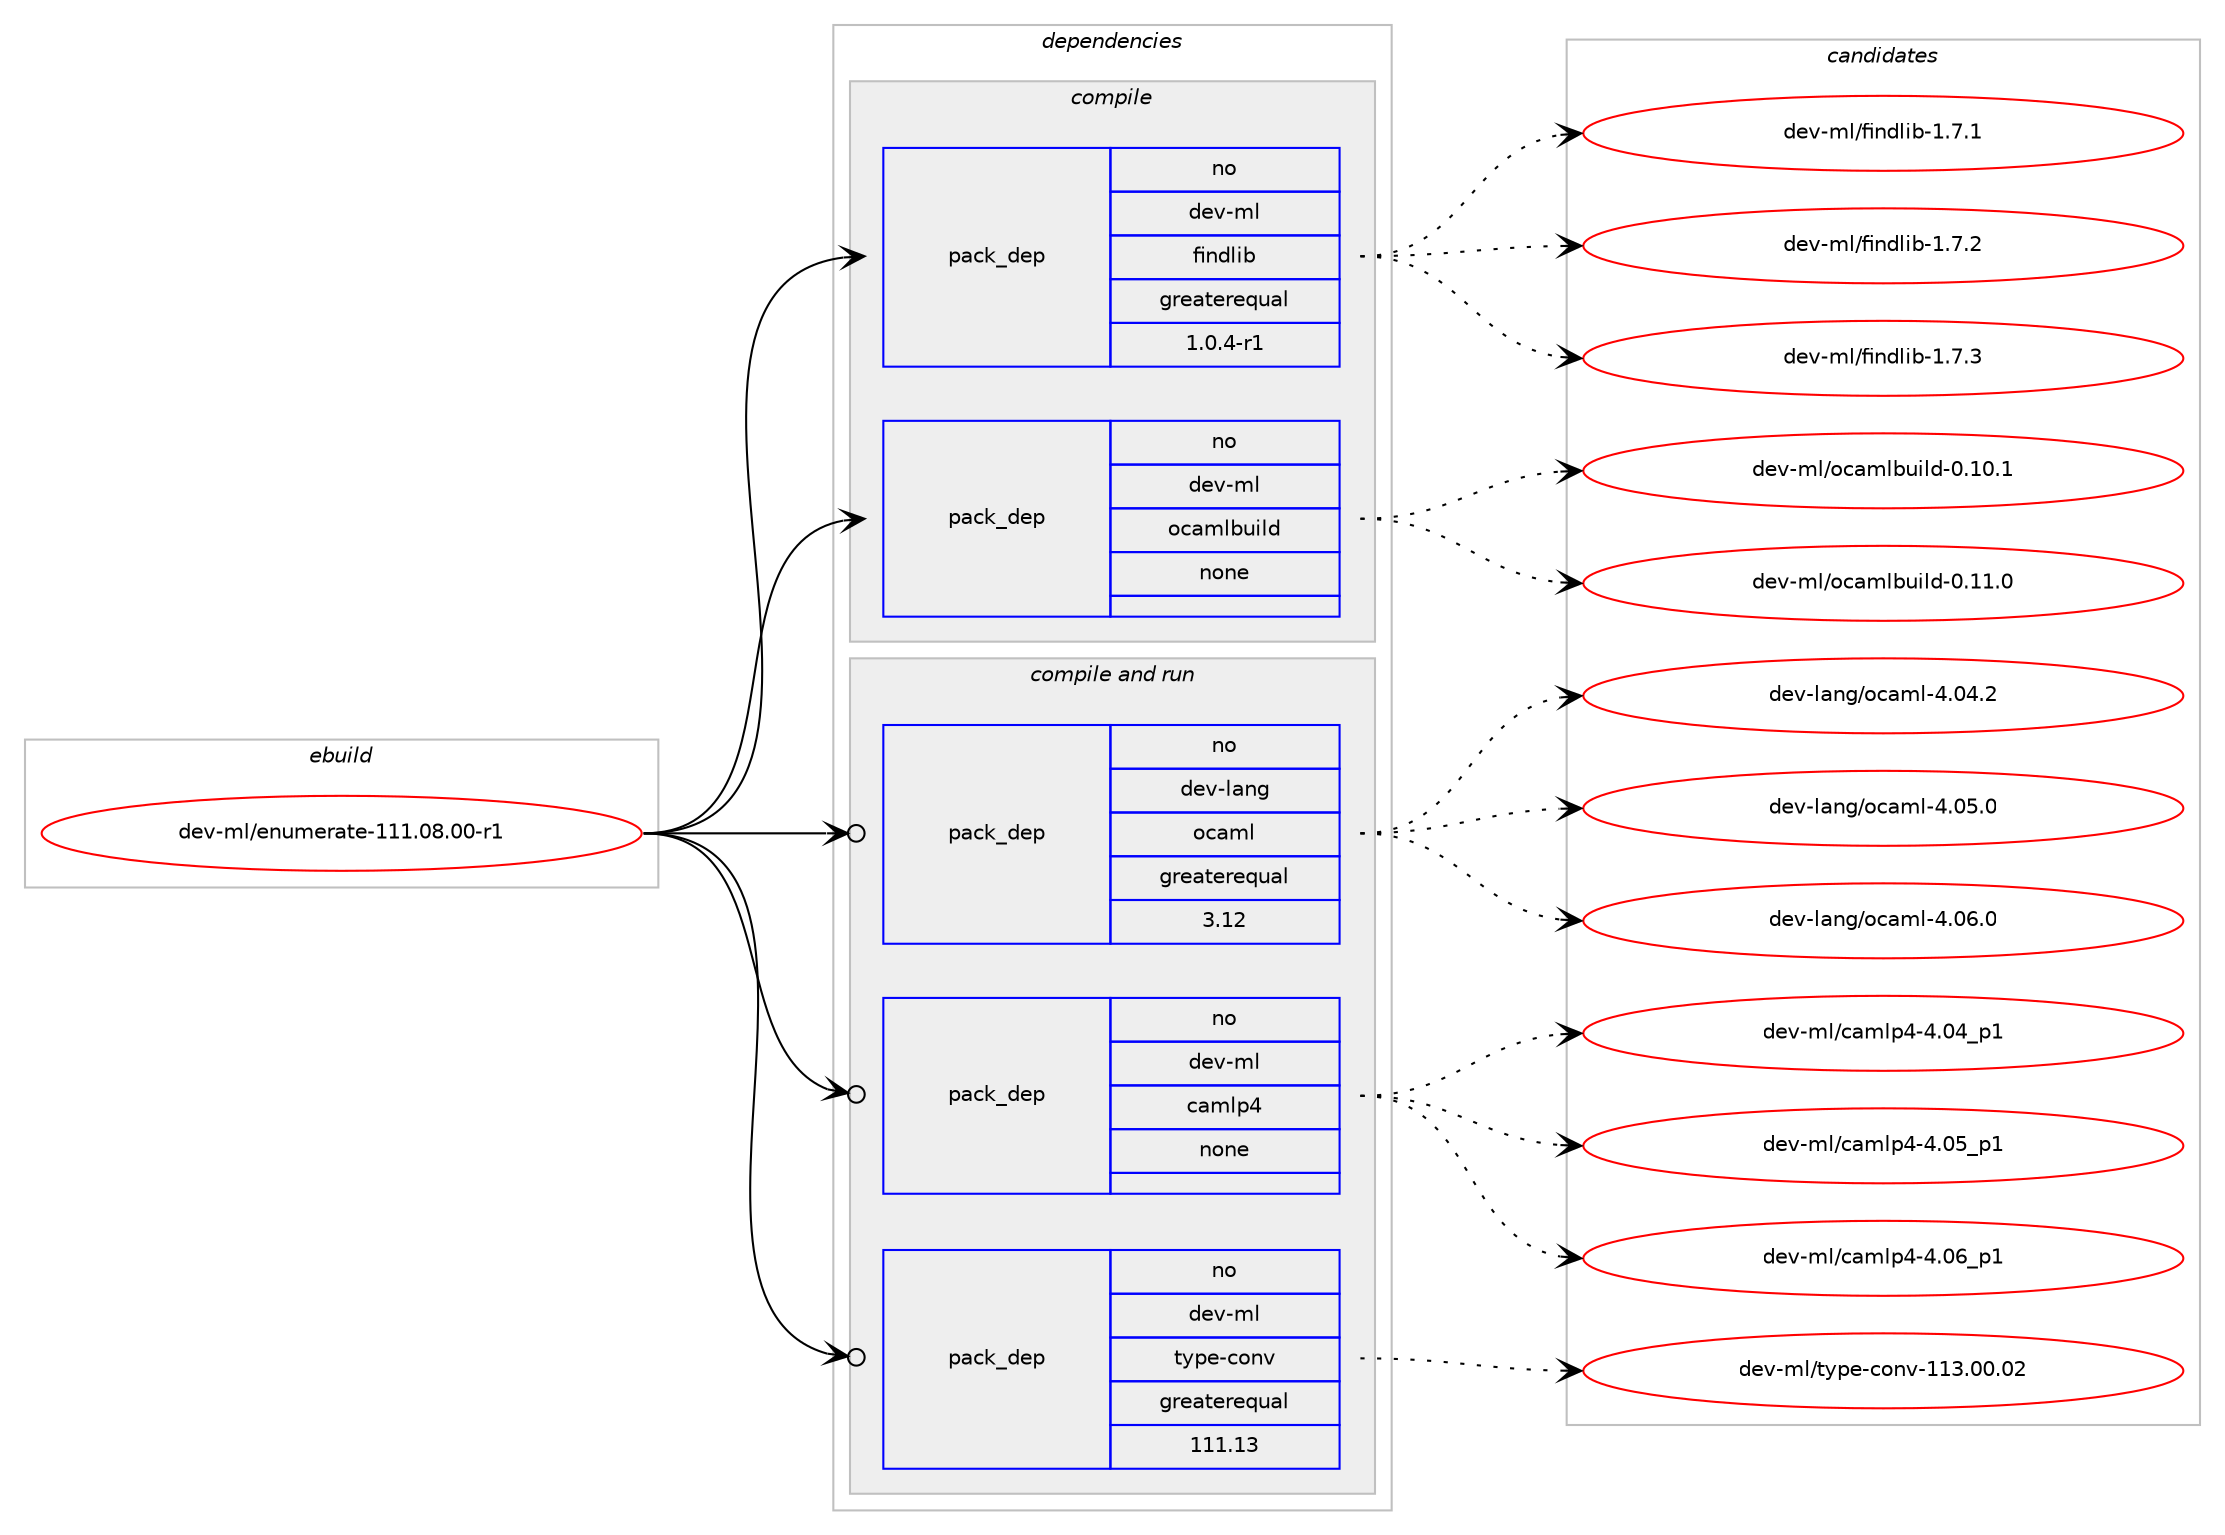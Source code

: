 digraph prolog {

# *************
# Graph options
# *************

newrank=true;
concentrate=true;
compound=true;
graph [rankdir=LR,fontname=Helvetica,fontsize=10,ranksep=1.5];#, ranksep=2.5, nodesep=0.2];
edge  [arrowhead=vee];
node  [fontname=Helvetica,fontsize=10];

# **********
# The ebuild
# **********

subgraph cluster_leftcol {
color=gray;
rank=same;
label=<<i>ebuild</i>>;
id [label="dev-ml/enumerate-111.08.00-r1", color=red, width=4, href="../dev-ml/enumerate-111.08.00-r1.svg"];
}

# ****************
# The dependencies
# ****************

subgraph cluster_midcol {
color=gray;
label=<<i>dependencies</i>>;
subgraph cluster_compile {
fillcolor="#eeeeee";
style=filled;
label=<<i>compile</i>>;
subgraph pack92281 {
dependency122383 [label=<<TABLE BORDER="0" CELLBORDER="1" CELLSPACING="0" CELLPADDING="4" WIDTH="220"><TR><TD ROWSPAN="6" CELLPADDING="30">pack_dep</TD></TR><TR><TD WIDTH="110">no</TD></TR><TR><TD>dev-ml</TD></TR><TR><TD>findlib</TD></TR><TR><TD>greaterequal</TD></TR><TR><TD>1.0.4-r1</TD></TR></TABLE>>, shape=none, color=blue];
}
id:e -> dependency122383:w [weight=20,style="solid",arrowhead="vee"];
subgraph pack92282 {
dependency122384 [label=<<TABLE BORDER="0" CELLBORDER="1" CELLSPACING="0" CELLPADDING="4" WIDTH="220"><TR><TD ROWSPAN="6" CELLPADDING="30">pack_dep</TD></TR><TR><TD WIDTH="110">no</TD></TR><TR><TD>dev-ml</TD></TR><TR><TD>ocamlbuild</TD></TR><TR><TD>none</TD></TR><TR><TD></TD></TR></TABLE>>, shape=none, color=blue];
}
id:e -> dependency122384:w [weight=20,style="solid",arrowhead="vee"];
}
subgraph cluster_compileandrun {
fillcolor="#eeeeee";
style=filled;
label=<<i>compile and run</i>>;
subgraph pack92283 {
dependency122385 [label=<<TABLE BORDER="0" CELLBORDER="1" CELLSPACING="0" CELLPADDING="4" WIDTH="220"><TR><TD ROWSPAN="6" CELLPADDING="30">pack_dep</TD></TR><TR><TD WIDTH="110">no</TD></TR><TR><TD>dev-lang</TD></TR><TR><TD>ocaml</TD></TR><TR><TD>greaterequal</TD></TR><TR><TD>3.12</TD></TR></TABLE>>, shape=none, color=blue];
}
id:e -> dependency122385:w [weight=20,style="solid",arrowhead="odotvee"];
subgraph pack92284 {
dependency122386 [label=<<TABLE BORDER="0" CELLBORDER="1" CELLSPACING="0" CELLPADDING="4" WIDTH="220"><TR><TD ROWSPAN="6" CELLPADDING="30">pack_dep</TD></TR><TR><TD WIDTH="110">no</TD></TR><TR><TD>dev-ml</TD></TR><TR><TD>camlp4</TD></TR><TR><TD>none</TD></TR><TR><TD></TD></TR></TABLE>>, shape=none, color=blue];
}
id:e -> dependency122386:w [weight=20,style="solid",arrowhead="odotvee"];
subgraph pack92285 {
dependency122387 [label=<<TABLE BORDER="0" CELLBORDER="1" CELLSPACING="0" CELLPADDING="4" WIDTH="220"><TR><TD ROWSPAN="6" CELLPADDING="30">pack_dep</TD></TR><TR><TD WIDTH="110">no</TD></TR><TR><TD>dev-ml</TD></TR><TR><TD>type-conv</TD></TR><TR><TD>greaterequal</TD></TR><TR><TD>111.13</TD></TR></TABLE>>, shape=none, color=blue];
}
id:e -> dependency122387:w [weight=20,style="solid",arrowhead="odotvee"];
}
subgraph cluster_run {
fillcolor="#eeeeee";
style=filled;
label=<<i>run</i>>;
}
}

# **************
# The candidates
# **************

subgraph cluster_choices {
rank=same;
color=gray;
label=<<i>candidates</i>>;

subgraph choice92281 {
color=black;
nodesep=1;
choice100101118451091084710210511010010810598454946554649 [label="dev-ml/findlib-1.7.1", color=red, width=4,href="../dev-ml/findlib-1.7.1.svg"];
choice100101118451091084710210511010010810598454946554650 [label="dev-ml/findlib-1.7.2", color=red, width=4,href="../dev-ml/findlib-1.7.2.svg"];
choice100101118451091084710210511010010810598454946554651 [label="dev-ml/findlib-1.7.3", color=red, width=4,href="../dev-ml/findlib-1.7.3.svg"];
dependency122383:e -> choice100101118451091084710210511010010810598454946554649:w [style=dotted,weight="100"];
dependency122383:e -> choice100101118451091084710210511010010810598454946554650:w [style=dotted,weight="100"];
dependency122383:e -> choice100101118451091084710210511010010810598454946554651:w [style=dotted,weight="100"];
}
subgraph choice92282 {
color=black;
nodesep=1;
choice100101118451091084711199971091089811710510810045484649484649 [label="dev-ml/ocamlbuild-0.10.1", color=red, width=4,href="../dev-ml/ocamlbuild-0.10.1.svg"];
choice100101118451091084711199971091089811710510810045484649494648 [label="dev-ml/ocamlbuild-0.11.0", color=red, width=4,href="../dev-ml/ocamlbuild-0.11.0.svg"];
dependency122384:e -> choice100101118451091084711199971091089811710510810045484649484649:w [style=dotted,weight="100"];
dependency122384:e -> choice100101118451091084711199971091089811710510810045484649494648:w [style=dotted,weight="100"];
}
subgraph choice92283 {
color=black;
nodesep=1;
choice100101118451089711010347111999710910845524648524650 [label="dev-lang/ocaml-4.04.2", color=red, width=4,href="../dev-lang/ocaml-4.04.2.svg"];
choice100101118451089711010347111999710910845524648534648 [label="dev-lang/ocaml-4.05.0", color=red, width=4,href="../dev-lang/ocaml-4.05.0.svg"];
choice100101118451089711010347111999710910845524648544648 [label="dev-lang/ocaml-4.06.0", color=red, width=4,href="../dev-lang/ocaml-4.06.0.svg"];
dependency122385:e -> choice100101118451089711010347111999710910845524648524650:w [style=dotted,weight="100"];
dependency122385:e -> choice100101118451089711010347111999710910845524648534648:w [style=dotted,weight="100"];
dependency122385:e -> choice100101118451089711010347111999710910845524648544648:w [style=dotted,weight="100"];
}
subgraph choice92284 {
color=black;
nodesep=1;
choice100101118451091084799971091081125245524648529511249 [label="dev-ml/camlp4-4.04_p1", color=red, width=4,href="../dev-ml/camlp4-4.04_p1.svg"];
choice100101118451091084799971091081125245524648539511249 [label="dev-ml/camlp4-4.05_p1", color=red, width=4,href="../dev-ml/camlp4-4.05_p1.svg"];
choice100101118451091084799971091081125245524648549511249 [label="dev-ml/camlp4-4.06_p1", color=red, width=4,href="../dev-ml/camlp4-4.06_p1.svg"];
dependency122386:e -> choice100101118451091084799971091081125245524648529511249:w [style=dotted,weight="100"];
dependency122386:e -> choice100101118451091084799971091081125245524648539511249:w [style=dotted,weight="100"];
dependency122386:e -> choice100101118451091084799971091081125245524648549511249:w [style=dotted,weight="100"];
}
subgraph choice92285 {
color=black;
nodesep=1;
choice1001011184510910847116121112101459911111011845494951464848464850 [label="dev-ml/type-conv-113.00.02", color=red, width=4,href="../dev-ml/type-conv-113.00.02.svg"];
dependency122387:e -> choice1001011184510910847116121112101459911111011845494951464848464850:w [style=dotted,weight="100"];
}
}

}
